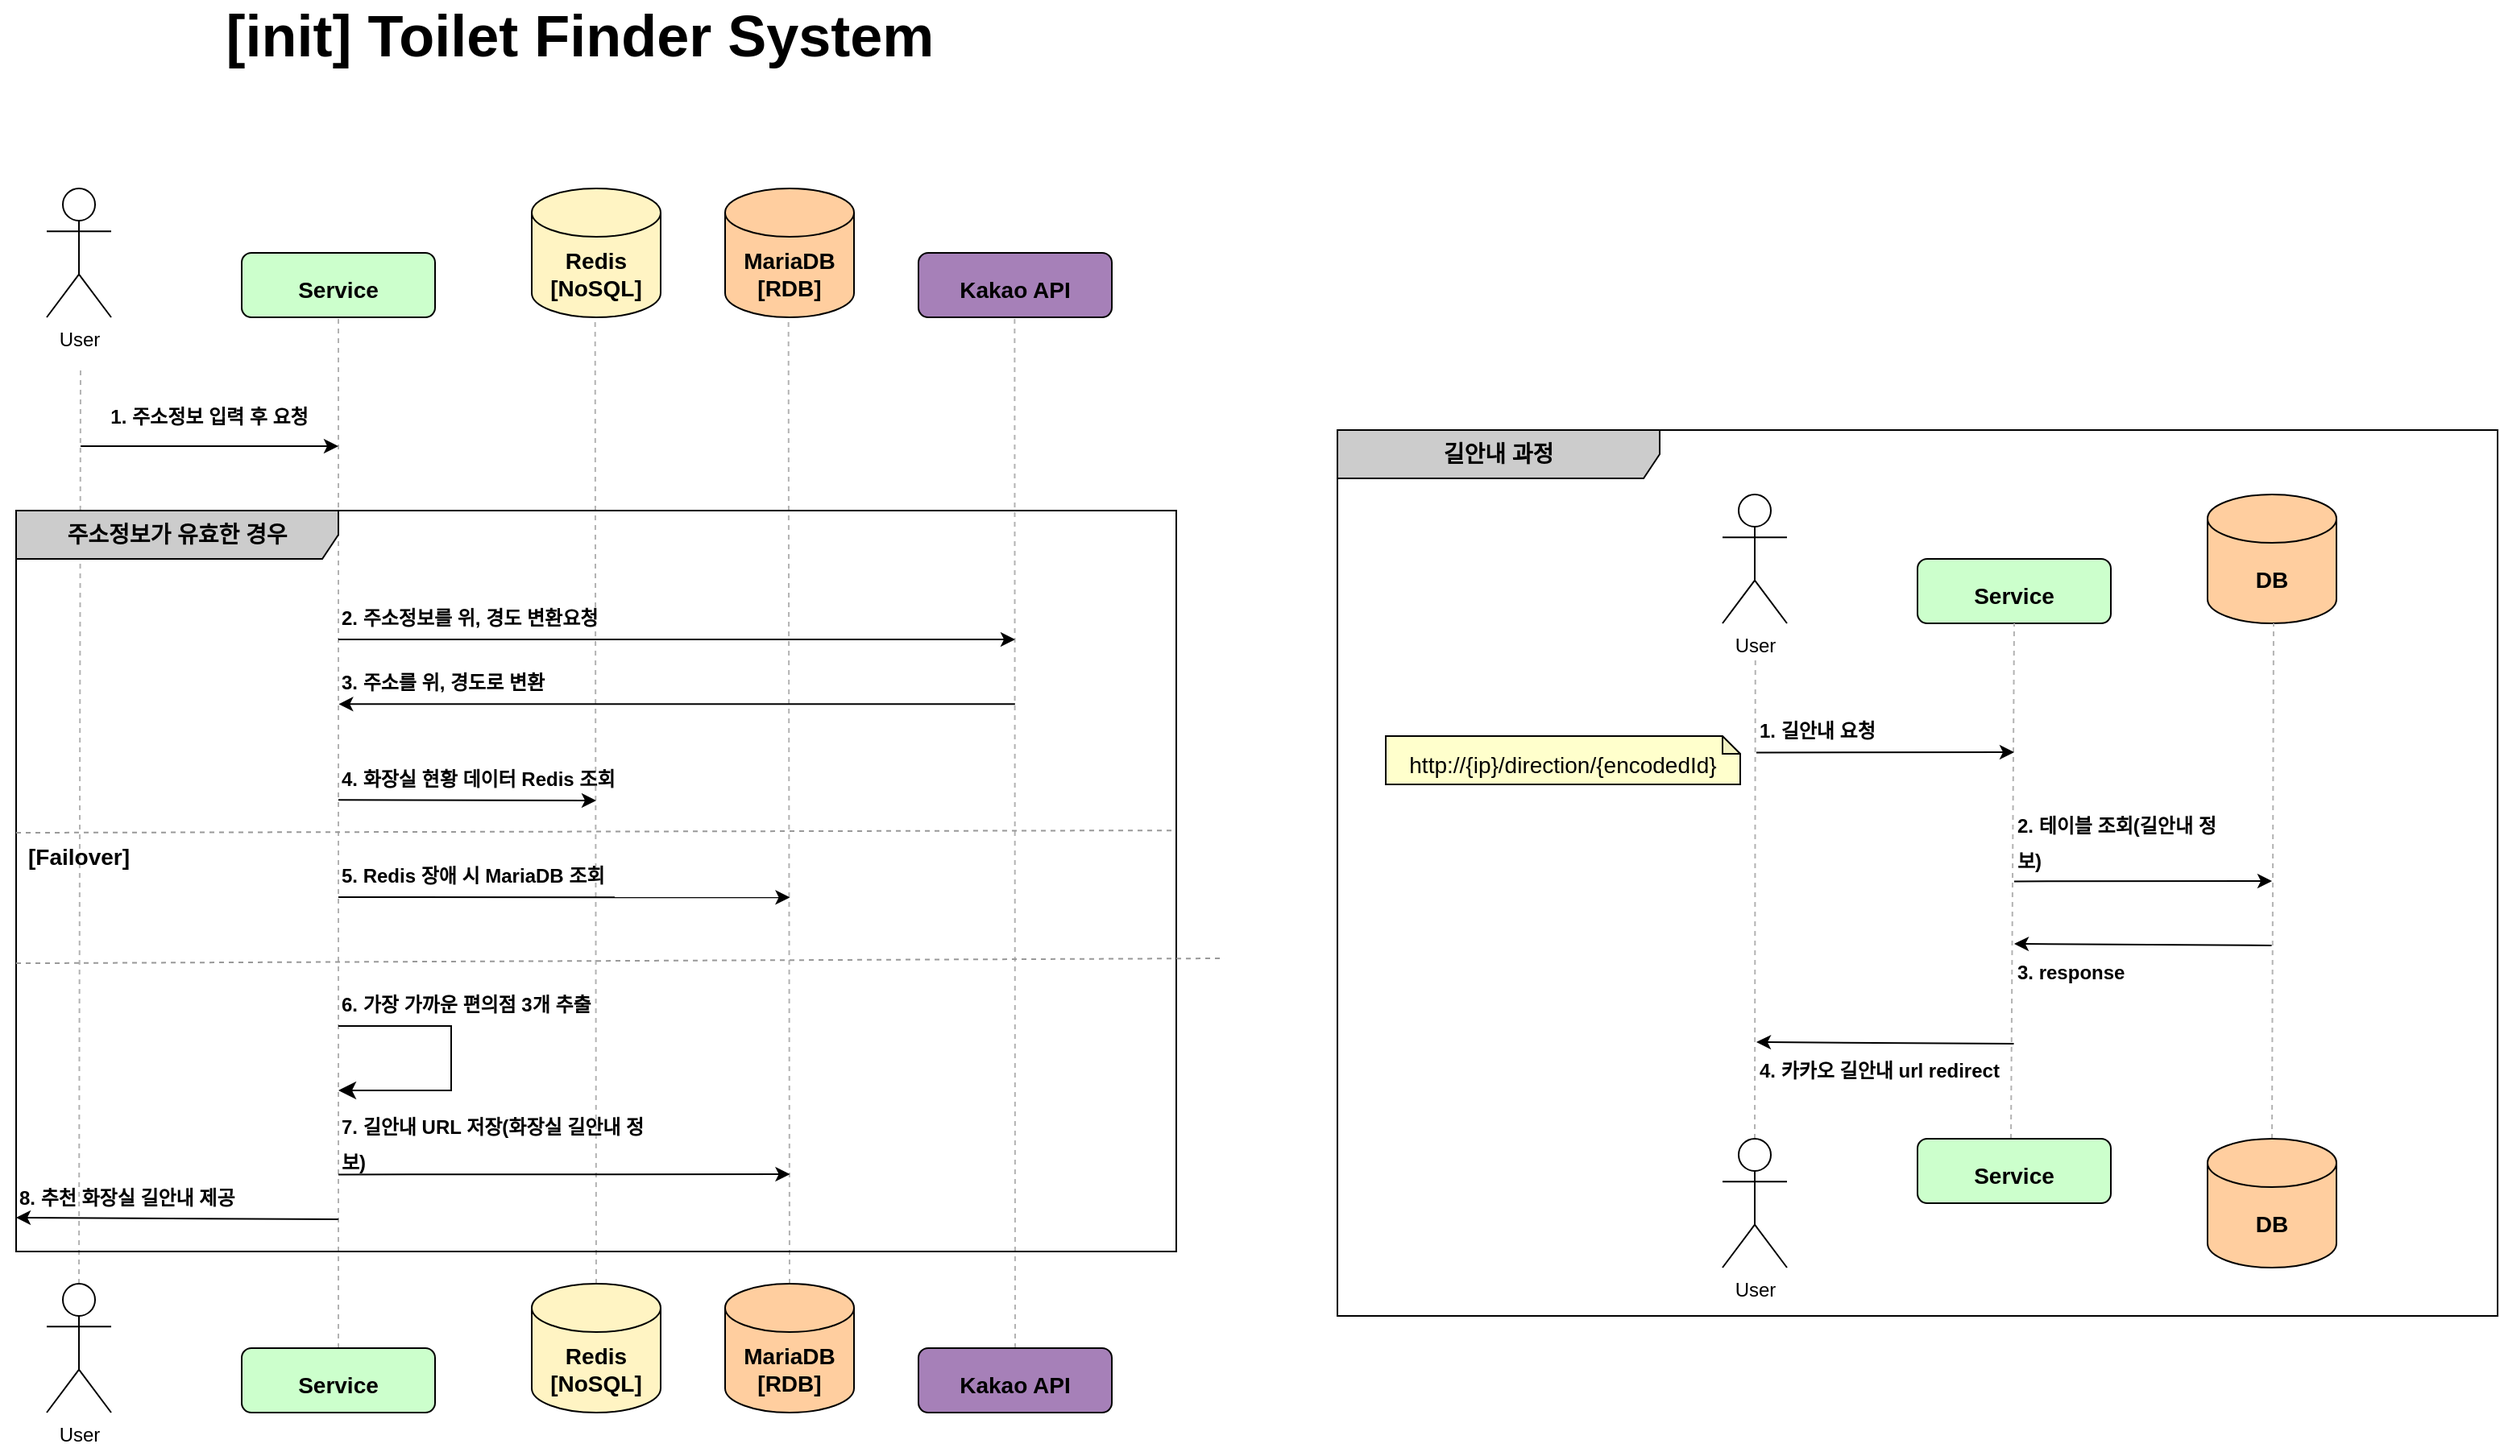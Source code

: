 <mxfile version="20.8.16" type="device"><diagram id="wFE0QG_FPsp0jaGvCLVb" name="Page-1"><mxGraphModel dx="1810" dy="1084" grid="1" gridSize="10" guides="1" tooltips="1" connect="1" arrows="1" fold="1" page="1" pageScale="1" pageWidth="850" pageHeight="1100" math="0" shadow="0"><root><mxCell id="0"/><mxCell id="1" parent="0"/><mxCell id="eo9066Q_sl7M0E5vpoMw-1" value="User" style="shape=umlActor;verticalLabelPosition=bottom;verticalAlign=top;html=1;outlineConnect=0;" parent="1" vertex="1"><mxGeometry x="99" y="200" width="40" height="80" as="geometry"/></mxCell><mxCell id="eo9066Q_sl7M0E5vpoMw-4" value="&lt;font style=&quot;font-size: 36px;&quot;&gt;&lt;b style=&quot;&quot;&gt;[init] Toilet&lt;/b&gt;&lt;/font&gt;&lt;b style=&quot;font-size: 36px; background-color: initial;&quot;&gt;&amp;nbsp;Finder System&lt;/b&gt;" style="text;html=1;strokeColor=none;fillColor=none;align=center;verticalAlign=middle;whiteSpace=wrap;rounded=0;" parent="1" vertex="1"><mxGeometry x="70" y="90" width="720" height="30" as="geometry"/></mxCell><mxCell id="eo9066Q_sl7M0E5vpoMw-5" value="&lt;font style=&quot;font-size: 14px;&quot;&gt;&lt;b&gt;Service&lt;/b&gt;&lt;/font&gt;" style="rounded=1;whiteSpace=wrap;html=1;fontSize=24;fillColor=#CCFFCC;" parent="1" vertex="1"><mxGeometry x="220" y="240" width="120" height="40" as="geometry"/></mxCell><mxCell id="eo9066Q_sl7M0E5vpoMw-6" value="" style="endArrow=none;dashed=1;html=1;rounded=0;fontSize=18;strokeColor=#B3B3B3;exitX=0.5;exitY=0;exitDx=0;exitDy=0;exitPerimeter=0;" parent="1" source="eo9066Q_sl7M0E5vpoMw-52" edge="1"><mxGeometry width="50" height="50" relative="1" as="geometry"><mxPoint x="120" y="760" as="sourcePoint"/><mxPoint x="120" y="310" as="targetPoint"/></mxGeometry></mxCell><mxCell id="eo9066Q_sl7M0E5vpoMw-7" value="" style="endArrow=none;dashed=1;html=1;rounded=0;fontSize=18;strokeColor=#B3B3B3;exitX=0.5;exitY=0;exitDx=0;exitDy=0;" parent="1" source="eo9066Q_sl7M0E5vpoMw-53" edge="1"><mxGeometry width="50" height="50" relative="1" as="geometry"><mxPoint x="280" y="760" as="sourcePoint"/><mxPoint x="280" y="280" as="targetPoint"/></mxGeometry></mxCell><mxCell id="eo9066Q_sl7M0E5vpoMw-8" value="" style="endArrow=classic;html=1;rounded=0;fontSize=18;" parent="1" edge="1"><mxGeometry width="50" height="50" relative="1" as="geometry"><mxPoint x="120" y="360" as="sourcePoint"/><mxPoint x="280" y="360" as="targetPoint"/></mxGeometry></mxCell><mxCell id="eo9066Q_sl7M0E5vpoMw-9" value="&lt;font style=&quot;font-size: 12px;&quot;&gt;1. 주소정보 입력 후 요청&lt;/font&gt;" style="text;html=1;strokeColor=none;fillColor=none;align=center;verticalAlign=middle;whiteSpace=wrap;rounded=0;fontSize=18;fontStyle=1" parent="1" vertex="1"><mxGeometry x="120" y="325" width="160" height="30" as="geometry"/></mxCell><mxCell id="eo9066Q_sl7M0E5vpoMw-10" value="&lt;font style=&quot;font-size: 14px;&quot;&gt;&lt;b&gt;Redis&lt;br&gt;[NoSQL]&lt;br&gt;&lt;/b&gt;&lt;/font&gt;" style="shape=cylinder3;whiteSpace=wrap;html=1;boundedLbl=1;backgroundOutline=1;size=15;fontSize=12;fillColor=#FFF4C3;" parent="1" vertex="1"><mxGeometry x="400" y="200" width="80" height="80" as="geometry"/></mxCell><mxCell id="eo9066Q_sl7M0E5vpoMw-11" value="&lt;font style=&quot;font-size: 14px;&quot;&gt;&lt;b style=&quot;border-color: var(--border-color);&quot;&gt;MariaDB&lt;/b&gt;&lt;b&gt;&lt;br&gt;[RDB]&lt;br&gt;&lt;/b&gt;&lt;/font&gt;" style="shape=cylinder3;whiteSpace=wrap;html=1;boundedLbl=1;backgroundOutline=1;size=15;fontSize=12;fillColor=#FFCE9F;" parent="1" vertex="1"><mxGeometry x="520" y="200" width="80" height="80" as="geometry"/></mxCell><mxCell id="eo9066Q_sl7M0E5vpoMw-13" value="" style="endArrow=none;dashed=1;html=1;rounded=0;fontSize=18;strokeColor=#B3B3B3;exitX=0.5;exitY=0;exitDx=0;exitDy=0;exitPerimeter=0;" parent="1" source="eo9066Q_sl7M0E5vpoMw-54" edge="1"><mxGeometry width="50" height="50" relative="1" as="geometry"><mxPoint x="439.33" y="760" as="sourcePoint"/><mxPoint x="439.33" y="280" as="targetPoint"/></mxGeometry></mxCell><mxCell id="eo9066Q_sl7M0E5vpoMw-14" value="" style="endArrow=none;dashed=1;html=1;rounded=0;fontSize=18;strokeColor=#B3B3B3;exitX=0.5;exitY=0;exitDx=0;exitDy=0;exitPerimeter=0;" parent="1" source="eo9066Q_sl7M0E5vpoMw-55" edge="1"><mxGeometry width="50" height="50" relative="1" as="geometry"><mxPoint x="559.33" y="760" as="sourcePoint"/><mxPoint x="559.33" y="280" as="targetPoint"/></mxGeometry></mxCell><mxCell id="eo9066Q_sl7M0E5vpoMw-15" value="&lt;font style=&quot;font-size: 14px;&quot;&gt;&lt;b&gt;Kakao API&lt;/b&gt;&lt;/font&gt;" style="rounded=1;whiteSpace=wrap;html=1;fontSize=24;fillColor=#A680B8;arcSize=15;" parent="1" vertex="1"><mxGeometry x="640" y="240" width="120" height="40" as="geometry"/></mxCell><mxCell id="eo9066Q_sl7M0E5vpoMw-16" value="" style="endArrow=none;dashed=1;html=1;rounded=0;fontSize=18;strokeColor=#B3B3B3;exitX=0.5;exitY=0;exitDx=0;exitDy=0;" parent="1" source="eo9066Q_sl7M0E5vpoMw-56" edge="1"><mxGeometry width="50" height="50" relative="1" as="geometry"><mxPoint x="699.68" y="760.0" as="sourcePoint"/><mxPoint x="699.68" y="280" as="targetPoint"/></mxGeometry></mxCell><mxCell id="eo9066Q_sl7M0E5vpoMw-17" value="&lt;b&gt;주소정보가 유효한 경우&lt;/b&gt;" style="shape=umlFrame;whiteSpace=wrap;html=1;fontSize=14;fillColor=#CCCCCC;width=200;height=30;" parent="1" vertex="1"><mxGeometry x="80" y="400" width="720" height="460" as="geometry"/></mxCell><mxCell id="eo9066Q_sl7M0E5vpoMw-19" value="" style="endArrow=classic;html=1;rounded=0;fontSize=18;" parent="1" edge="1"><mxGeometry width="50" height="50" relative="1" as="geometry"><mxPoint x="280" y="480" as="sourcePoint"/><mxPoint x="700" y="480" as="targetPoint"/></mxGeometry></mxCell><mxCell id="eo9066Q_sl7M0E5vpoMw-20" value="&lt;font style=&quot;font-size: 12px;&quot;&gt;2. 주소정보를 위, 경도 변환요청&lt;/font&gt;" style="text;html=1;strokeColor=none;fillColor=none;align=left;verticalAlign=middle;whiteSpace=wrap;rounded=0;fontSize=18;fontStyle=1" parent="1" vertex="1"><mxGeometry x="280" y="450" width="290" height="30" as="geometry"/></mxCell><mxCell id="eo9066Q_sl7M0E5vpoMw-24" value="" style="endArrow=classic;html=1;rounded=0;fontSize=18;exitX=0.861;exitY=0.333;exitDx=0;exitDy=0;exitPerimeter=0;entryX=0.278;entryY=0.333;entryDx=0;entryDy=0;entryPerimeter=0;" parent="1" edge="1"><mxGeometry width="50" height="50" relative="1" as="geometry"><mxPoint x="699.92" y="520.18" as="sourcePoint"/><mxPoint x="280.16" y="520.18" as="targetPoint"/></mxGeometry></mxCell><mxCell id="eo9066Q_sl7M0E5vpoMw-25" value="&lt;font style=&quot;font-size: 12px;&quot;&gt;3. 주소를 위, 경도로 변환&lt;/font&gt;" style="text;html=1;strokeColor=none;fillColor=none;align=left;verticalAlign=middle;whiteSpace=wrap;rounded=0;fontSize=18;fontStyle=1" parent="1" vertex="1"><mxGeometry x="280" y="490" width="290" height="30" as="geometry"/></mxCell><mxCell id="eo9066Q_sl7M0E5vpoMw-27" value="" style="endArrow=none;dashed=1;html=1;rounded=0;strokeColor=#999999;fontSize=14;exitX=0;exitY=0.45;exitDx=0;exitDy=0;exitPerimeter=0;entryX=1;entryY=0.446;entryDx=0;entryDy=0;entryPerimeter=0;" parent="1" edge="1"><mxGeometry width="50" height="50" relative="1" as="geometry"><mxPoint x="80" y="600" as="sourcePoint"/><mxPoint x="800" y="598.56" as="targetPoint"/></mxGeometry></mxCell><mxCell id="eo9066Q_sl7M0E5vpoMw-28" value="" style="endArrow=none;dashed=1;html=1;rounded=0;strokeColor=#999999;fontSize=14;exitX=0;exitY=0.45;exitDx=0;exitDy=0;exitPerimeter=0;entryX=1;entryY=0.446;entryDx=0;entryDy=0;entryPerimeter=0;" parent="1" edge="1"><mxGeometry width="50" height="50" relative="1" as="geometry"><mxPoint x="80" y="681.06" as="sourcePoint"/><mxPoint x="830" y="678.0" as="targetPoint"/></mxGeometry></mxCell><mxCell id="eo9066Q_sl7M0E5vpoMw-31" value="&lt;b&gt;[Failover]&lt;/b&gt;" style="text;html=1;strokeColor=none;fillColor=none;align=center;verticalAlign=middle;whiteSpace=wrap;rounded=0;fontSize=14;" parent="1" vertex="1"><mxGeometry x="89" y="600" width="60" height="30" as="geometry"/></mxCell><mxCell id="eo9066Q_sl7M0E5vpoMw-33" value="" style="endArrow=classic;html=1;rounded=0;fontSize=18;" parent="1" edge="1"><mxGeometry width="50" height="50" relative="1" as="geometry"><mxPoint x="280" y="579.63" as="sourcePoint"/><mxPoint x="440" y="580" as="targetPoint"/></mxGeometry></mxCell><mxCell id="eo9066Q_sl7M0E5vpoMw-34" value="&lt;font style=&quot;font-size: 12px;&quot;&gt;4. 화장실 현황 데이터 Redis 조회&lt;/font&gt;" style="text;html=1;strokeColor=none;fillColor=none;align=left;verticalAlign=middle;whiteSpace=wrap;rounded=0;fontSize=18;fontStyle=1" parent="1" vertex="1"><mxGeometry x="280" y="550" width="200" height="30" as="geometry"/></mxCell><mxCell id="eo9066Q_sl7M0E5vpoMw-35" value="" style="endArrow=classic;html=1;rounded=0;fontSize=18;entryX=0.667;entryY=0.522;entryDx=0;entryDy=0;entryPerimeter=0;" parent="1" target="eo9066Q_sl7M0E5vpoMw-17" edge="1"><mxGeometry width="50" height="50" relative="1" as="geometry"><mxPoint x="280" y="640" as="sourcePoint"/><mxPoint x="700" y="640" as="targetPoint"/></mxGeometry></mxCell><mxCell id="eo9066Q_sl7M0E5vpoMw-36" value="&lt;font style=&quot;font-size: 12px;&quot;&gt;5. Redis 장애 시 MariaDB 조회&lt;/font&gt;" style="text;html=1;strokeColor=none;fillColor=none;align=left;verticalAlign=middle;whiteSpace=wrap;rounded=0;fontSize=18;fontStyle=1" parent="1" vertex="1"><mxGeometry x="280" y="610" width="200" height="30" as="geometry"/></mxCell><mxCell id="eo9066Q_sl7M0E5vpoMw-45" value="" style="edgeStyle=segmentEdgeStyle;endArrow=classic;html=1;curved=0;rounded=0;endSize=8;startSize=8;strokeColor=#000000;fontSize=14;" parent="1" edge="1"><mxGeometry width="50" height="50" relative="1" as="geometry"><mxPoint x="280" y="720" as="sourcePoint"/><mxPoint x="280" y="760" as="targetPoint"/><Array as="points"><mxPoint x="350" y="720"/><mxPoint x="350" y="760"/></Array></mxGeometry></mxCell><mxCell id="eo9066Q_sl7M0E5vpoMw-46" value="&lt;font style=&quot;font-size: 12px;&quot;&gt;6. 가장 가까운 편의점 3개 추출&lt;/font&gt;" style="text;html=1;strokeColor=none;fillColor=none;align=left;verticalAlign=middle;whiteSpace=wrap;rounded=0;fontSize=18;fontStyle=1" parent="1" vertex="1"><mxGeometry x="280" y="690" width="200" height="30" as="geometry"/></mxCell><mxCell id="eo9066Q_sl7M0E5vpoMw-47" value="" style="endArrow=classic;html=1;rounded=0;fontSize=18;entryX=0.667;entryY=0.545;entryDx=0;entryDy=0;entryPerimeter=0;" parent="1" edge="1"><mxGeometry width="50" height="50" relative="1" as="geometry"><mxPoint x="280" y="812.2" as="sourcePoint"/><mxPoint x="560.24" y="812.0" as="targetPoint"/></mxGeometry></mxCell><mxCell id="eo9066Q_sl7M0E5vpoMw-48" value="&lt;font style=&quot;font-size: 12px;&quot;&gt;7. 길안내 URL 저장(화장실 길안내 정보)&lt;/font&gt;" style="text;html=1;strokeColor=none;fillColor=none;align=left;verticalAlign=middle;whiteSpace=wrap;rounded=0;fontSize=18;fontStyle=1" parent="1" vertex="1"><mxGeometry x="280" y="777" width="200" height="30" as="geometry"/></mxCell><mxCell id="eo9066Q_sl7M0E5vpoMw-50" value="" style="endArrow=classic;html=1;rounded=0;fontSize=18;exitX=0.861;exitY=0.333;exitDx=0;exitDy=0;exitPerimeter=0;" parent="1" edge="1"><mxGeometry width="50" height="50" relative="1" as="geometry"><mxPoint x="280.0" y="840.0" as="sourcePoint"/><mxPoint x="80" y="839" as="targetPoint"/></mxGeometry></mxCell><mxCell id="eo9066Q_sl7M0E5vpoMw-51" value="&lt;font style=&quot;font-size: 12px;&quot;&gt;8. 추천 화장실 길안내 제공&lt;/font&gt;" style="text;html=1;strokeColor=none;fillColor=none;align=left;verticalAlign=middle;whiteSpace=wrap;rounded=0;fontSize=18;fontStyle=1" parent="1" vertex="1"><mxGeometry x="80" y="810" width="200" height="30" as="geometry"/></mxCell><mxCell id="eo9066Q_sl7M0E5vpoMw-52" value="User" style="shape=umlActor;verticalLabelPosition=bottom;verticalAlign=top;html=1;outlineConnect=0;" parent="1" vertex="1"><mxGeometry x="99" y="880" width="40" height="80" as="geometry"/></mxCell><mxCell id="eo9066Q_sl7M0E5vpoMw-53" value="&lt;font style=&quot;font-size: 14px;&quot;&gt;&lt;b&gt;Service&lt;/b&gt;&lt;/font&gt;" style="rounded=1;whiteSpace=wrap;html=1;fontSize=24;fillColor=#CCFFCC;" parent="1" vertex="1"><mxGeometry x="220" y="920" width="120" height="40" as="geometry"/></mxCell><mxCell id="eo9066Q_sl7M0E5vpoMw-54" value="&lt;font style=&quot;font-size: 14px;&quot;&gt;&lt;b&gt;Redis&lt;br&gt;[NoSQL]&lt;br&gt;&lt;/b&gt;&lt;/font&gt;" style="shape=cylinder3;whiteSpace=wrap;html=1;boundedLbl=1;backgroundOutline=1;size=15;fontSize=12;fillColor=#FFF4C3;" parent="1" vertex="1"><mxGeometry x="400" y="880" width="80" height="80" as="geometry"/></mxCell><mxCell id="eo9066Q_sl7M0E5vpoMw-55" value="&lt;font style=&quot;font-size: 14px;&quot;&gt;&lt;b&gt;MariaDB&lt;br&gt;[RDB]&lt;br&gt;&lt;/b&gt;&lt;/font&gt;" style="shape=cylinder3;whiteSpace=wrap;html=1;boundedLbl=1;backgroundOutline=1;size=15;fontSize=12;fillColor=#FFCE9F;" parent="1" vertex="1"><mxGeometry x="520" y="880" width="80" height="80" as="geometry"/></mxCell><mxCell id="eo9066Q_sl7M0E5vpoMw-56" value="&lt;font style=&quot;font-size: 14px;&quot;&gt;&lt;b&gt;Kakao API&lt;/b&gt;&lt;/font&gt;" style="rounded=1;whiteSpace=wrap;html=1;fontSize=24;fillColor=#A680B8;arcSize=15;" parent="1" vertex="1"><mxGeometry x="640" y="920" width="120" height="40" as="geometry"/></mxCell><mxCell id="eo9066Q_sl7M0E5vpoMw-58" value="User" style="shape=umlActor;verticalLabelPosition=bottom;verticalAlign=top;html=1;outlineConnect=0;" parent="1" vertex="1"><mxGeometry x="1139" y="390" width="40" height="80" as="geometry"/></mxCell><mxCell id="eo9066Q_sl7M0E5vpoMw-59" value="&lt;font style=&quot;font-size: 14px;&quot;&gt;&lt;b&gt;Service&lt;/b&gt;&lt;/font&gt;" style="rounded=1;whiteSpace=wrap;html=1;fontSize=24;fillColor=#CCFFCC;" parent="1" vertex="1"><mxGeometry x="1260" y="430" width="120" height="40" as="geometry"/></mxCell><mxCell id="eo9066Q_sl7M0E5vpoMw-60" value="" style="endArrow=none;dashed=1;html=1;rounded=0;fontSize=18;strokeColor=#B3B3B3;" parent="1" edge="1"><mxGeometry width="50" height="50" relative="1" as="geometry"><mxPoint x="1159" y="790" as="sourcePoint"/><mxPoint x="1159.38" y="490" as="targetPoint"/></mxGeometry></mxCell><mxCell id="eo9066Q_sl7M0E5vpoMw-61" value="" style="endArrow=none;dashed=1;html=1;rounded=0;fontSize=18;strokeColor=#B3B3B3;" parent="1" edge="1"><mxGeometry width="50" height="50" relative="1" as="geometry"><mxPoint x="1318" y="790" as="sourcePoint"/><mxPoint x="1320" y="470" as="targetPoint"/></mxGeometry></mxCell><mxCell id="eo9066Q_sl7M0E5vpoMw-62" value="&lt;font style=&quot;font-size: 14px;&quot;&gt;&lt;b&gt;DB&lt;br&gt;&lt;/b&gt;&lt;/font&gt;" style="shape=cylinder3;whiteSpace=wrap;html=1;boundedLbl=1;backgroundOutline=1;size=15;fontSize=12;fillColor=#FFCE9F;" parent="1" vertex="1"><mxGeometry x="1440" y="390" width="80" height="80" as="geometry"/></mxCell><mxCell id="eo9066Q_sl7M0E5vpoMw-63" value="" style="endArrow=none;dashed=1;html=1;rounded=0;fontSize=18;strokeColor=#B3B3B3;exitX=0.5;exitY=0;exitDx=0;exitDy=0;exitPerimeter=0;" parent="1" source="eo9066Q_sl7M0E5vpoMw-73" edge="1"><mxGeometry width="50" height="50" relative="1" as="geometry"><mxPoint x="1478" y="780" as="sourcePoint"/><mxPoint x="1481" y="470" as="targetPoint"/></mxGeometry></mxCell><mxCell id="eo9066Q_sl7M0E5vpoMw-64" value="" style="endArrow=classic;html=1;rounded=0;fontSize=18;" parent="1" edge="1"><mxGeometry width="50" height="50" relative="1" as="geometry"><mxPoint x="1160" y="550.2" as="sourcePoint"/><mxPoint x="1320" y="550" as="targetPoint"/></mxGeometry></mxCell><mxCell id="eo9066Q_sl7M0E5vpoMw-67" value="&lt;font style=&quot;font-size: 12px;&quot;&gt;1. 길안내 요청&lt;/font&gt;" style="text;html=1;strokeColor=none;fillColor=none;align=left;verticalAlign=middle;whiteSpace=wrap;rounded=0;fontSize=18;fontStyle=1" parent="1" vertex="1"><mxGeometry x="1160" y="520" width="140" height="30" as="geometry"/></mxCell><mxCell id="eo9066Q_sl7M0E5vpoMw-68" value="&lt;font style=&quot;font-size: 14px;&quot;&gt;http://{ip}/direction/{encodedId}&lt;/font&gt;" style="shape=note;whiteSpace=wrap;html=1;backgroundOutline=1;darkOpacity=0.05;fontSize=24;fillColor=#FFFFCC;size=11;" parent="1" vertex="1"><mxGeometry x="930" y="540" width="220" height="30" as="geometry"/></mxCell><mxCell id="eo9066Q_sl7M0E5vpoMw-69" value="" style="endArrow=classic;html=1;rounded=0;fontSize=18;" parent="1" edge="1"><mxGeometry width="50" height="50" relative="1" as="geometry"><mxPoint x="1320" y="630.2" as="sourcePoint"/><mxPoint x="1480" y="630" as="targetPoint"/></mxGeometry></mxCell><mxCell id="eo9066Q_sl7M0E5vpoMw-70" value="&lt;font style=&quot;font-size: 12px;&quot;&gt;2. 테이블 조회(길안내 정보)&lt;/font&gt;" style="text;html=1;strokeColor=none;fillColor=none;align=left;verticalAlign=middle;whiteSpace=wrap;rounded=0;fontSize=18;fontStyle=1" parent="1" vertex="1"><mxGeometry x="1320" y="590" width="140" height="30" as="geometry"/></mxCell><mxCell id="eo9066Q_sl7M0E5vpoMw-71" value="" style="endArrow=classic;html=1;rounded=0;fontSize=18;exitX=0.861;exitY=0.333;exitDx=0;exitDy=0;exitPerimeter=0;" parent="1" edge="1"><mxGeometry width="50" height="50" relative="1" as="geometry"><mxPoint x="1479.76" y="670" as="sourcePoint"/><mxPoint x="1320" y="669" as="targetPoint"/></mxGeometry></mxCell><mxCell id="eo9066Q_sl7M0E5vpoMw-72" value="&lt;font style=&quot;font-size: 14px;&quot;&gt;&lt;b&gt;Service&lt;/b&gt;&lt;/font&gt;" style="rounded=1;whiteSpace=wrap;html=1;fontSize=24;fillColor=#CCFFCC;" parent="1" vertex="1"><mxGeometry x="1260" y="790" width="120" height="40" as="geometry"/></mxCell><mxCell id="eo9066Q_sl7M0E5vpoMw-73" value="&lt;font style=&quot;font-size: 14px;&quot;&gt;&lt;b&gt;DB&lt;br&gt;&lt;/b&gt;&lt;/font&gt;" style="shape=cylinder3;whiteSpace=wrap;html=1;boundedLbl=1;backgroundOutline=1;size=15;fontSize=12;fillColor=#FFCE9F;" parent="1" vertex="1"><mxGeometry x="1440" y="790" width="80" height="80" as="geometry"/></mxCell><mxCell id="eo9066Q_sl7M0E5vpoMw-76" value="User" style="shape=umlActor;verticalLabelPosition=bottom;verticalAlign=top;html=1;outlineConnect=0;" parent="1" vertex="1"><mxGeometry x="1139" y="790" width="40" height="80" as="geometry"/></mxCell><mxCell id="eo9066Q_sl7M0E5vpoMw-77" value="&lt;font style=&quot;font-size: 12px;&quot;&gt;3. response&lt;/font&gt;" style="text;html=1;strokeColor=none;fillColor=none;align=left;verticalAlign=middle;whiteSpace=wrap;rounded=0;fontSize=18;fontStyle=1" parent="1" vertex="1"><mxGeometry x="1320" y="670" width="140" height="30" as="geometry"/></mxCell><mxCell id="eo9066Q_sl7M0E5vpoMw-78" value="" style="endArrow=classic;html=1;rounded=0;fontSize=18;exitX=0.861;exitY=0.333;exitDx=0;exitDy=0;exitPerimeter=0;" parent="1" edge="1"><mxGeometry width="50" height="50" relative="1" as="geometry"><mxPoint x="1319.76" y="731" as="sourcePoint"/><mxPoint x="1160" y="730" as="targetPoint"/></mxGeometry></mxCell><mxCell id="eo9066Q_sl7M0E5vpoMw-79" value="&lt;font style=&quot;font-size: 12px;&quot;&gt;4. 카카오 길안내 url redirect&lt;/font&gt;" style="text;html=1;strokeColor=none;fillColor=none;align=left;verticalAlign=middle;whiteSpace=wrap;rounded=0;fontSize=18;fontStyle=1" parent="1" vertex="1"><mxGeometry x="1160" y="731" width="180" height="30" as="geometry"/></mxCell><mxCell id="eo9066Q_sl7M0E5vpoMw-80" value="&lt;b&gt;길안내 과정&lt;/b&gt;" style="shape=umlFrame;whiteSpace=wrap;html=1;fontSize=14;fillColor=#CCCCCC;width=200;height=30;" parent="1" vertex="1"><mxGeometry x="900" y="350" width="720" height="550" as="geometry"/></mxCell></root></mxGraphModel></diagram></mxfile>